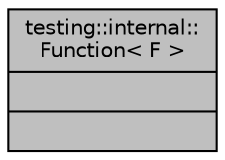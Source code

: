 digraph "testing::internal::Function&lt; F &gt;"
{
  edge [fontname="Helvetica",fontsize="10",labelfontname="Helvetica",labelfontsize="10"];
  node [fontname="Helvetica",fontsize="10",shape=record];
  Node1 [label="{testing::internal::\lFunction\< F \>\n||}",height=0.2,width=0.4,color="black", fillcolor="grey75", style="filled", fontcolor="black"];
}
